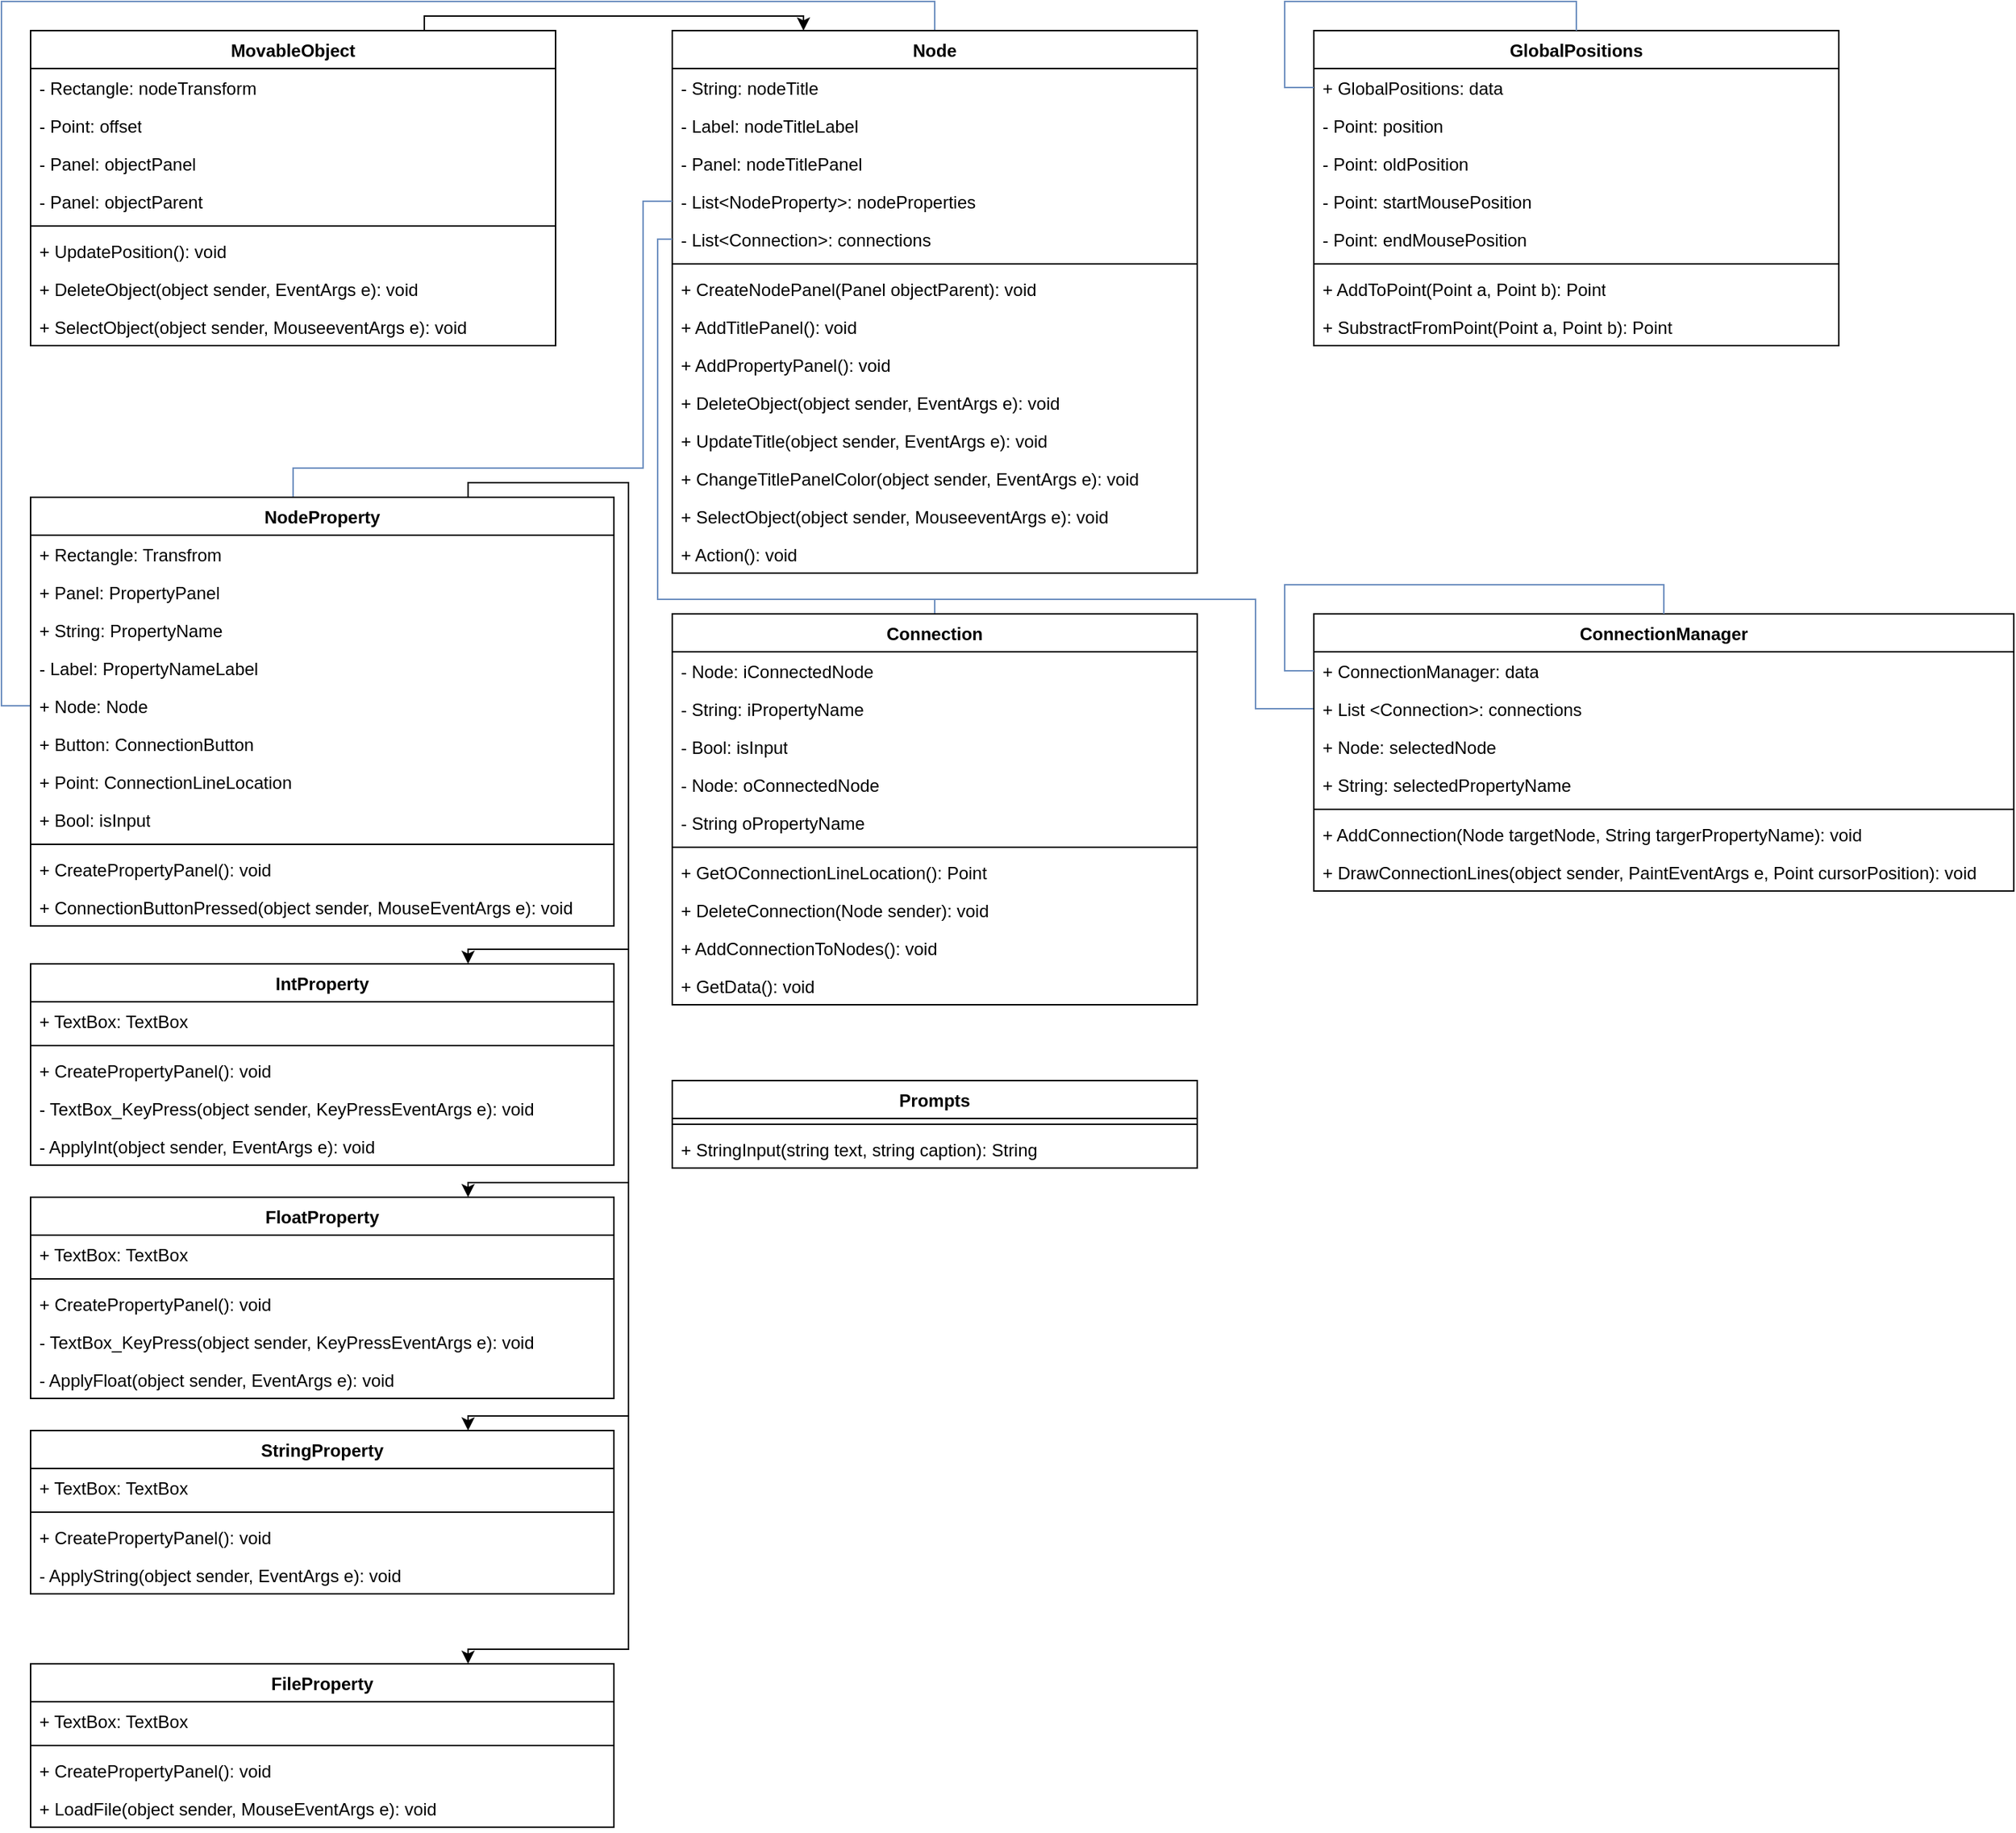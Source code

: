 <mxfile version="21.0.8" type="github">
  <diagram name="Pagina-1" id="Xe3zrvS7oMLQRyun1GLH">
    <mxGraphModel dx="2100" dy="1098" grid="1" gridSize="10" guides="1" tooltips="1" connect="1" arrows="1" fold="1" page="1" pageScale="1" pageWidth="827" pageHeight="1169" math="0" shadow="0">
      <root>
        <mxCell id="0" />
        <mxCell id="1" parent="0" />
        <mxCell id="3R3os_SXmj_G0C6hNulr-21" style="edgeStyle=orthogonalEdgeStyle;rounded=0;orthogonalLoop=1;jettySize=auto;html=1;exitX=0.75;exitY=0;exitDx=0;exitDy=0;entryX=0.25;entryY=0;entryDx=0;entryDy=0;" edge="1" parent="1" source="3R3os_SXmj_G0C6hNulr-1" target="3R3os_SXmj_G0C6hNulr-10">
          <mxGeometry relative="1" as="geometry">
            <Array as="points">
              <mxPoint x="310" y="30" />
              <mxPoint x="570" y="30" />
            </Array>
          </mxGeometry>
        </mxCell>
        <mxCell id="3R3os_SXmj_G0C6hNulr-1" value="MovableObject" style="swimlane;fontStyle=1;align=center;verticalAlign=top;childLayout=stackLayout;horizontal=1;startSize=26;horizontalStack=0;resizeParent=1;resizeParentMax=0;resizeLast=0;collapsible=1;marginBottom=0;whiteSpace=wrap;html=1;" vertex="1" parent="1">
          <mxGeometry x="40" y="40" width="360" height="216" as="geometry" />
        </mxCell>
        <mxCell id="3R3os_SXmj_G0C6hNulr-2" value="- Rectangle: nodeTransform" style="text;strokeColor=none;fillColor=none;align=left;verticalAlign=top;spacingLeft=4;spacingRight=4;overflow=hidden;rotatable=0;points=[[0,0.5],[1,0.5]];portConstraint=eastwest;whiteSpace=wrap;html=1;" vertex="1" parent="3R3os_SXmj_G0C6hNulr-1">
          <mxGeometry y="26" width="360" height="26" as="geometry" />
        </mxCell>
        <mxCell id="3R3os_SXmj_G0C6hNulr-5" value="- Point: offset" style="text;strokeColor=none;fillColor=none;align=left;verticalAlign=top;spacingLeft=4;spacingRight=4;overflow=hidden;rotatable=0;points=[[0,0.5],[1,0.5]];portConstraint=eastwest;whiteSpace=wrap;html=1;" vertex="1" parent="3R3os_SXmj_G0C6hNulr-1">
          <mxGeometry y="52" width="360" height="26" as="geometry" />
        </mxCell>
        <mxCell id="3R3os_SXmj_G0C6hNulr-6" value="- Panel: objectPanel" style="text;strokeColor=none;fillColor=none;align=left;verticalAlign=top;spacingLeft=4;spacingRight=4;overflow=hidden;rotatable=0;points=[[0,0.5],[1,0.5]];portConstraint=eastwest;whiteSpace=wrap;html=1;" vertex="1" parent="3R3os_SXmj_G0C6hNulr-1">
          <mxGeometry y="78" width="360" height="26" as="geometry" />
        </mxCell>
        <mxCell id="3R3os_SXmj_G0C6hNulr-7" value="- Panel: objectParent" style="text;strokeColor=none;fillColor=none;align=left;verticalAlign=top;spacingLeft=4;spacingRight=4;overflow=hidden;rotatable=0;points=[[0,0.5],[1,0.5]];portConstraint=eastwest;whiteSpace=wrap;html=1;" vertex="1" parent="3R3os_SXmj_G0C6hNulr-1">
          <mxGeometry y="104" width="360" height="26" as="geometry" />
        </mxCell>
        <mxCell id="3R3os_SXmj_G0C6hNulr-3" value="" style="line;strokeWidth=1;fillColor=none;align=left;verticalAlign=middle;spacingTop=-1;spacingLeft=3;spacingRight=3;rotatable=0;labelPosition=right;points=[];portConstraint=eastwest;strokeColor=inherit;" vertex="1" parent="3R3os_SXmj_G0C6hNulr-1">
          <mxGeometry y="130" width="360" height="8" as="geometry" />
        </mxCell>
        <mxCell id="3R3os_SXmj_G0C6hNulr-4" value="+ UpdatePosition(): void" style="text;strokeColor=none;fillColor=none;align=left;verticalAlign=top;spacingLeft=4;spacingRight=4;overflow=hidden;rotatable=0;points=[[0,0.5],[1,0.5]];portConstraint=eastwest;whiteSpace=wrap;html=1;" vertex="1" parent="3R3os_SXmj_G0C6hNulr-1">
          <mxGeometry y="138" width="360" height="26" as="geometry" />
        </mxCell>
        <mxCell id="3R3os_SXmj_G0C6hNulr-28" value="+ DeleteObject(object sender, EventArgs e): void" style="text;strokeColor=none;fillColor=none;align=left;verticalAlign=top;spacingLeft=4;spacingRight=4;overflow=hidden;rotatable=0;points=[[0,0.5],[1,0.5]];portConstraint=eastwest;whiteSpace=wrap;html=1;" vertex="1" parent="3R3os_SXmj_G0C6hNulr-1">
          <mxGeometry y="164" width="360" height="26" as="geometry" />
        </mxCell>
        <mxCell id="3R3os_SXmj_G0C6hNulr-27" value="+ SelectObject(object sender, MouseeventArgs e): void" style="text;strokeColor=none;fillColor=none;align=left;verticalAlign=top;spacingLeft=4;spacingRight=4;overflow=hidden;rotatable=0;points=[[0,0.5],[1,0.5]];portConstraint=eastwest;whiteSpace=wrap;html=1;" vertex="1" parent="3R3os_SXmj_G0C6hNulr-1">
          <mxGeometry y="190" width="360" height="26" as="geometry" />
        </mxCell>
        <mxCell id="3R3os_SXmj_G0C6hNulr-58" style="edgeStyle=orthogonalEdgeStyle;rounded=0;orthogonalLoop=1;jettySize=auto;html=1;exitX=0.5;exitY=0;exitDx=0;exitDy=0;entryX=0;entryY=0.5;entryDx=0;entryDy=0;endArrow=none;endFill=0;fillColor=#dae8fc;strokeColor=#6c8ebf;" edge="1" parent="1" source="3R3os_SXmj_G0C6hNulr-10" target="3R3os_SXmj_G0C6hNulr-51">
          <mxGeometry relative="1" as="geometry">
            <Array as="points">
              <mxPoint x="660" y="20" />
              <mxPoint x="20" y="20" />
              <mxPoint x="20" y="503" />
            </Array>
          </mxGeometry>
        </mxCell>
        <mxCell id="3R3os_SXmj_G0C6hNulr-10" value="Node" style="swimlane;fontStyle=1;align=center;verticalAlign=top;childLayout=stackLayout;horizontal=1;startSize=26;horizontalStack=0;resizeParent=1;resizeParentMax=0;resizeLast=0;collapsible=1;marginBottom=0;whiteSpace=wrap;html=1;" vertex="1" parent="1">
          <mxGeometry x="480" y="40" width="360" height="372" as="geometry" />
        </mxCell>
        <mxCell id="3R3os_SXmj_G0C6hNulr-11" value="- String: nodeTitle" style="text;strokeColor=none;fillColor=none;align=left;verticalAlign=top;spacingLeft=4;spacingRight=4;overflow=hidden;rotatable=0;points=[[0,0.5],[1,0.5]];portConstraint=eastwest;whiteSpace=wrap;html=1;" vertex="1" parent="3R3os_SXmj_G0C6hNulr-10">
          <mxGeometry y="26" width="360" height="26" as="geometry" />
        </mxCell>
        <mxCell id="3R3os_SXmj_G0C6hNulr-12" value="- Label: nodeTitleLabel" style="text;strokeColor=none;fillColor=none;align=left;verticalAlign=top;spacingLeft=4;spacingRight=4;overflow=hidden;rotatable=0;points=[[0,0.5],[1,0.5]];portConstraint=eastwest;whiteSpace=wrap;html=1;" vertex="1" parent="3R3os_SXmj_G0C6hNulr-10">
          <mxGeometry y="52" width="360" height="26" as="geometry" />
        </mxCell>
        <mxCell id="3R3os_SXmj_G0C6hNulr-13" value="- Panel: nodeTitlePanel" style="text;strokeColor=none;fillColor=none;align=left;verticalAlign=top;spacingLeft=4;spacingRight=4;overflow=hidden;rotatable=0;points=[[0,0.5],[1,0.5]];portConstraint=eastwest;whiteSpace=wrap;html=1;" vertex="1" parent="3R3os_SXmj_G0C6hNulr-10">
          <mxGeometry y="78" width="360" height="26" as="geometry" />
        </mxCell>
        <mxCell id="3R3os_SXmj_G0C6hNulr-14" value="- List&amp;lt;NodeProperty&amp;gt;: nodeProperties" style="text;strokeColor=none;fillColor=none;align=left;verticalAlign=top;spacingLeft=4;spacingRight=4;overflow=hidden;rotatable=0;points=[[0,0.5],[1,0.5]];portConstraint=eastwest;whiteSpace=wrap;html=1;" vertex="1" parent="3R3os_SXmj_G0C6hNulr-10">
          <mxGeometry y="104" width="360" height="26" as="geometry" />
        </mxCell>
        <mxCell id="3R3os_SXmj_G0C6hNulr-22" value="- List&amp;lt;Connection&amp;gt;: connections" style="text;strokeColor=none;fillColor=none;align=left;verticalAlign=top;spacingLeft=4;spacingRight=4;overflow=hidden;rotatable=0;points=[[0,0.5],[1,0.5]];portConstraint=eastwest;whiteSpace=wrap;html=1;" vertex="1" parent="3R3os_SXmj_G0C6hNulr-10">
          <mxGeometry y="130" width="360" height="26" as="geometry" />
        </mxCell>
        <mxCell id="3R3os_SXmj_G0C6hNulr-15" value="" style="line;strokeWidth=1;fillColor=none;align=left;verticalAlign=middle;spacingTop=-1;spacingLeft=3;spacingRight=3;rotatable=0;labelPosition=right;points=[];portConstraint=eastwest;strokeColor=inherit;" vertex="1" parent="3R3os_SXmj_G0C6hNulr-10">
          <mxGeometry y="156" width="360" height="8" as="geometry" />
        </mxCell>
        <mxCell id="3R3os_SXmj_G0C6hNulr-16" value="+ CreateNodePanel(Panel objectParent): void" style="text;strokeColor=none;fillColor=none;align=left;verticalAlign=top;spacingLeft=4;spacingRight=4;overflow=hidden;rotatable=0;points=[[0,0.5],[1,0.5]];portConstraint=eastwest;whiteSpace=wrap;html=1;" vertex="1" parent="3R3os_SXmj_G0C6hNulr-10">
          <mxGeometry y="164" width="360" height="26" as="geometry" />
        </mxCell>
        <mxCell id="3R3os_SXmj_G0C6hNulr-17" value="+ AddTitlePanel(): void" style="text;strokeColor=none;fillColor=none;align=left;verticalAlign=top;spacingLeft=4;spacingRight=4;overflow=hidden;rotatable=0;points=[[0,0.5],[1,0.5]];portConstraint=eastwest;whiteSpace=wrap;html=1;" vertex="1" parent="3R3os_SXmj_G0C6hNulr-10">
          <mxGeometry y="190" width="360" height="26" as="geometry" />
        </mxCell>
        <mxCell id="3R3os_SXmj_G0C6hNulr-18" value="+ AddPropertyPanel(): void" style="text;strokeColor=none;fillColor=none;align=left;verticalAlign=top;spacingLeft=4;spacingRight=4;overflow=hidden;rotatable=0;points=[[0,0.5],[1,0.5]];portConstraint=eastwest;whiteSpace=wrap;html=1;" vertex="1" parent="3R3os_SXmj_G0C6hNulr-10">
          <mxGeometry y="216" width="360" height="26" as="geometry" />
        </mxCell>
        <mxCell id="3R3os_SXmj_G0C6hNulr-23" value="+ DeleteObject(object sender, EventArgs e): void" style="text;strokeColor=none;fillColor=none;align=left;verticalAlign=top;spacingLeft=4;spacingRight=4;overflow=hidden;rotatable=0;points=[[0,0.5],[1,0.5]];portConstraint=eastwest;whiteSpace=wrap;html=1;" vertex="1" parent="3R3os_SXmj_G0C6hNulr-10">
          <mxGeometry y="242" width="360" height="26" as="geometry" />
        </mxCell>
        <mxCell id="3R3os_SXmj_G0C6hNulr-24" value="+ UpdateTitle(object sender, EventArgs e): void" style="text;strokeColor=none;fillColor=none;align=left;verticalAlign=top;spacingLeft=4;spacingRight=4;overflow=hidden;rotatable=0;points=[[0,0.5],[1,0.5]];portConstraint=eastwest;whiteSpace=wrap;html=1;" vertex="1" parent="3R3os_SXmj_G0C6hNulr-10">
          <mxGeometry y="268" width="360" height="26" as="geometry" />
        </mxCell>
        <mxCell id="3R3os_SXmj_G0C6hNulr-25" value="+ ChangeTitlePanelColor(object sender, EventArgs e): void" style="text;strokeColor=none;fillColor=none;align=left;verticalAlign=top;spacingLeft=4;spacingRight=4;overflow=hidden;rotatable=0;points=[[0,0.5],[1,0.5]];portConstraint=eastwest;whiteSpace=wrap;html=1;" vertex="1" parent="3R3os_SXmj_G0C6hNulr-10">
          <mxGeometry y="294" width="360" height="26" as="geometry" />
        </mxCell>
        <mxCell id="3R3os_SXmj_G0C6hNulr-26" value="+ SelectObject(object sender, MouseeventArgs e): void" style="text;strokeColor=none;fillColor=none;align=left;verticalAlign=top;spacingLeft=4;spacingRight=4;overflow=hidden;rotatable=0;points=[[0,0.5],[1,0.5]];portConstraint=eastwest;whiteSpace=wrap;html=1;" vertex="1" parent="3R3os_SXmj_G0C6hNulr-10">
          <mxGeometry y="320" width="360" height="26" as="geometry" />
        </mxCell>
        <mxCell id="3R3os_SXmj_G0C6hNulr-29" value="+ Action(): void" style="text;strokeColor=none;fillColor=none;align=left;verticalAlign=top;spacingLeft=4;spacingRight=4;overflow=hidden;rotatable=0;points=[[0,0.5],[1,0.5]];portConstraint=eastwest;whiteSpace=wrap;html=1;" vertex="1" parent="3R3os_SXmj_G0C6hNulr-10">
          <mxGeometry y="346" width="360" height="26" as="geometry" />
        </mxCell>
        <mxCell id="3R3os_SXmj_G0C6hNulr-45" style="edgeStyle=orthogonalEdgeStyle;rounded=0;orthogonalLoop=1;jettySize=auto;html=1;exitX=0.5;exitY=0;exitDx=0;exitDy=0;entryX=0;entryY=0.5;entryDx=0;entryDy=0;endArrow=none;endFill=0;fillColor=#dae8fc;strokeColor=#6c8ebf;" edge="1" parent="1" source="3R3os_SXmj_G0C6hNulr-30" target="3R3os_SXmj_G0C6hNulr-22">
          <mxGeometry relative="1" as="geometry">
            <Array as="points">
              <mxPoint x="660" y="430" />
              <mxPoint x="470" y="430" />
              <mxPoint x="470" y="183" />
            </Array>
          </mxGeometry>
        </mxCell>
        <mxCell id="3R3os_SXmj_G0C6hNulr-121" style="edgeStyle=orthogonalEdgeStyle;rounded=0;orthogonalLoop=1;jettySize=auto;html=1;exitX=0.5;exitY=0;exitDx=0;exitDy=0;fillColor=#dae8fc;strokeColor=#6c8ebf;endArrow=none;endFill=0;" edge="1" parent="1" source="3R3os_SXmj_G0C6hNulr-30" target="3R3os_SXmj_G0C6hNulr-112">
          <mxGeometry relative="1" as="geometry">
            <Array as="points">
              <mxPoint x="660" y="430" />
              <mxPoint x="880" y="430" />
              <mxPoint x="880" y="505" />
            </Array>
          </mxGeometry>
        </mxCell>
        <mxCell id="3R3os_SXmj_G0C6hNulr-30" value="Connection" style="swimlane;fontStyle=1;align=center;verticalAlign=top;childLayout=stackLayout;horizontal=1;startSize=26;horizontalStack=0;resizeParent=1;resizeParentMax=0;resizeLast=0;collapsible=1;marginBottom=0;whiteSpace=wrap;html=1;" vertex="1" parent="1">
          <mxGeometry x="480" y="440" width="360" height="268" as="geometry" />
        </mxCell>
        <mxCell id="3R3os_SXmj_G0C6hNulr-31" value="- Node: iConnectedNode" style="text;strokeColor=none;fillColor=none;align=left;verticalAlign=top;spacingLeft=4;spacingRight=4;overflow=hidden;rotatable=0;points=[[0,0.5],[1,0.5]];portConstraint=eastwest;whiteSpace=wrap;html=1;" vertex="1" parent="3R3os_SXmj_G0C6hNulr-30">
          <mxGeometry y="26" width="360" height="26" as="geometry" />
        </mxCell>
        <mxCell id="3R3os_SXmj_G0C6hNulr-32" value="- String: iPropertyName" style="text;strokeColor=none;fillColor=none;align=left;verticalAlign=top;spacingLeft=4;spacingRight=4;overflow=hidden;rotatable=0;points=[[0,0.5],[1,0.5]];portConstraint=eastwest;whiteSpace=wrap;html=1;" vertex="1" parent="3R3os_SXmj_G0C6hNulr-30">
          <mxGeometry y="52" width="360" height="26" as="geometry" />
        </mxCell>
        <mxCell id="3R3os_SXmj_G0C6hNulr-35" value="- Bool: isInput" style="text;strokeColor=none;fillColor=none;align=left;verticalAlign=top;spacingLeft=4;spacingRight=4;overflow=hidden;rotatable=0;points=[[0,0.5],[1,0.5]];portConstraint=eastwest;whiteSpace=wrap;html=1;" vertex="1" parent="3R3os_SXmj_G0C6hNulr-30">
          <mxGeometry y="78" width="360" height="26" as="geometry" />
        </mxCell>
        <mxCell id="3R3os_SXmj_G0C6hNulr-33" value="- Node: oConnectedNode" style="text;strokeColor=none;fillColor=none;align=left;verticalAlign=top;spacingLeft=4;spacingRight=4;overflow=hidden;rotatable=0;points=[[0,0.5],[1,0.5]];portConstraint=eastwest;whiteSpace=wrap;html=1;" vertex="1" parent="3R3os_SXmj_G0C6hNulr-30">
          <mxGeometry y="104" width="360" height="26" as="geometry" />
        </mxCell>
        <mxCell id="3R3os_SXmj_G0C6hNulr-34" value="- String oPropertyName" style="text;strokeColor=none;fillColor=none;align=left;verticalAlign=top;spacingLeft=4;spacingRight=4;overflow=hidden;rotatable=0;points=[[0,0.5],[1,0.5]];portConstraint=eastwest;whiteSpace=wrap;html=1;" vertex="1" parent="3R3os_SXmj_G0C6hNulr-30">
          <mxGeometry y="130" width="360" height="26" as="geometry" />
        </mxCell>
        <mxCell id="3R3os_SXmj_G0C6hNulr-36" value="" style="line;strokeWidth=1;fillColor=none;align=left;verticalAlign=middle;spacingTop=-1;spacingLeft=3;spacingRight=3;rotatable=0;labelPosition=right;points=[];portConstraint=eastwest;strokeColor=inherit;" vertex="1" parent="3R3os_SXmj_G0C6hNulr-30">
          <mxGeometry y="156" width="360" height="8" as="geometry" />
        </mxCell>
        <mxCell id="3R3os_SXmj_G0C6hNulr-37" value="+ GetOConnectionLineLocation(): Point" style="text;strokeColor=none;fillColor=none;align=left;verticalAlign=top;spacingLeft=4;spacingRight=4;overflow=hidden;rotatable=0;points=[[0,0.5],[1,0.5]];portConstraint=eastwest;whiteSpace=wrap;html=1;" vertex="1" parent="3R3os_SXmj_G0C6hNulr-30">
          <mxGeometry y="164" width="360" height="26" as="geometry" />
        </mxCell>
        <mxCell id="3R3os_SXmj_G0C6hNulr-38" value="+ DeleteConnection(Node sender): void" style="text;strokeColor=none;fillColor=none;align=left;verticalAlign=top;spacingLeft=4;spacingRight=4;overflow=hidden;rotatable=0;points=[[0,0.5],[1,0.5]];portConstraint=eastwest;whiteSpace=wrap;html=1;" vertex="1" parent="3R3os_SXmj_G0C6hNulr-30">
          <mxGeometry y="190" width="360" height="26" as="geometry" />
        </mxCell>
        <mxCell id="3R3os_SXmj_G0C6hNulr-39" value="+ AddConnectionToNodes(): void" style="text;strokeColor=none;fillColor=none;align=left;verticalAlign=top;spacingLeft=4;spacingRight=4;overflow=hidden;rotatable=0;points=[[0,0.5],[1,0.5]];portConstraint=eastwest;whiteSpace=wrap;html=1;" vertex="1" parent="3R3os_SXmj_G0C6hNulr-30">
          <mxGeometry y="216" width="360" height="26" as="geometry" />
        </mxCell>
        <mxCell id="3R3os_SXmj_G0C6hNulr-40" value="+ GetData(): void" style="text;strokeColor=none;fillColor=none;align=left;verticalAlign=top;spacingLeft=4;spacingRight=4;overflow=hidden;rotatable=0;points=[[0,0.5],[1,0.5]];portConstraint=eastwest;whiteSpace=wrap;html=1;" vertex="1" parent="3R3os_SXmj_G0C6hNulr-30">
          <mxGeometry y="242" width="360" height="26" as="geometry" />
        </mxCell>
        <mxCell id="3R3os_SXmj_G0C6hNulr-57" style="edgeStyle=orthogonalEdgeStyle;rounded=0;orthogonalLoop=1;jettySize=auto;html=1;exitX=0.5;exitY=0;exitDx=0;exitDy=0;entryX=0;entryY=0.5;entryDx=0;entryDy=0;endArrow=none;endFill=0;fillColor=#dae8fc;strokeColor=#6c8ebf;" edge="1" parent="1" source="3R3os_SXmj_G0C6hNulr-46" target="3R3os_SXmj_G0C6hNulr-14">
          <mxGeometry relative="1" as="geometry">
            <Array as="points">
              <mxPoint x="220" y="360" />
              <mxPoint x="220" y="340" />
              <mxPoint x="460" y="340" />
              <mxPoint x="460" y="157" />
            </Array>
          </mxGeometry>
        </mxCell>
        <mxCell id="3R3os_SXmj_G0C6hNulr-76" style="edgeStyle=orthogonalEdgeStyle;rounded=0;orthogonalLoop=1;jettySize=auto;html=1;exitX=0.75;exitY=0;exitDx=0;exitDy=0;entryX=0.75;entryY=0;entryDx=0;entryDy=0;" edge="1" parent="1" source="3R3os_SXmj_G0C6hNulr-46" target="3R3os_SXmj_G0C6hNulr-62">
          <mxGeometry relative="1" as="geometry">
            <Array as="points">
              <mxPoint x="340" y="350" />
              <mxPoint x="450" y="350" />
              <mxPoint x="450" y="670" />
              <mxPoint x="340" y="670" />
            </Array>
          </mxGeometry>
        </mxCell>
        <mxCell id="3R3os_SXmj_G0C6hNulr-83" style="edgeStyle=orthogonalEdgeStyle;rounded=0;orthogonalLoop=1;jettySize=auto;html=1;exitX=0.75;exitY=0;exitDx=0;exitDy=0;entryX=0.75;entryY=0;entryDx=0;entryDy=0;" edge="1" parent="1" source="3R3os_SXmj_G0C6hNulr-46" target="3R3os_SXmj_G0C6hNulr-77">
          <mxGeometry relative="1" as="geometry">
            <Array as="points">
              <mxPoint x="340" y="350" />
              <mxPoint x="450" y="350" />
              <mxPoint x="450" y="830" />
              <mxPoint x="340" y="830" />
            </Array>
          </mxGeometry>
        </mxCell>
        <mxCell id="3R3os_SXmj_G0C6hNulr-90" style="edgeStyle=orthogonalEdgeStyle;rounded=0;orthogonalLoop=1;jettySize=auto;html=1;exitX=0.75;exitY=0;exitDx=0;exitDy=0;entryX=0.75;entryY=0;entryDx=0;entryDy=0;" edge="1" parent="1" source="3R3os_SXmj_G0C6hNulr-46" target="3R3os_SXmj_G0C6hNulr-84">
          <mxGeometry relative="1" as="geometry">
            <Array as="points">
              <mxPoint x="340" y="350" />
              <mxPoint x="450" y="350" />
              <mxPoint x="450" y="990" />
              <mxPoint x="340" y="990" />
            </Array>
          </mxGeometry>
        </mxCell>
        <mxCell id="3R3os_SXmj_G0C6hNulr-97" style="edgeStyle=orthogonalEdgeStyle;rounded=0;orthogonalLoop=1;jettySize=auto;html=1;exitX=0.75;exitY=0;exitDx=0;exitDy=0;entryX=0.75;entryY=0;entryDx=0;entryDy=0;" edge="1" parent="1" source="3R3os_SXmj_G0C6hNulr-46" target="3R3os_SXmj_G0C6hNulr-92">
          <mxGeometry relative="1" as="geometry">
            <Array as="points">
              <mxPoint x="340" y="350" />
              <mxPoint x="450" y="350" />
              <mxPoint x="450" y="1150" />
              <mxPoint x="340" y="1150" />
            </Array>
          </mxGeometry>
        </mxCell>
        <mxCell id="3R3os_SXmj_G0C6hNulr-46" value="NodeProperty" style="swimlane;fontStyle=1;align=center;verticalAlign=top;childLayout=stackLayout;horizontal=1;startSize=26;horizontalStack=0;resizeParent=1;resizeParentMax=0;resizeLast=0;collapsible=1;marginBottom=0;whiteSpace=wrap;html=1;" vertex="1" parent="1">
          <mxGeometry x="40" y="360" width="400" height="294" as="geometry" />
        </mxCell>
        <mxCell id="3R3os_SXmj_G0C6hNulr-47" value="+ Rectangle: Transfrom" style="text;strokeColor=none;fillColor=none;align=left;verticalAlign=top;spacingLeft=4;spacingRight=4;overflow=hidden;rotatable=0;points=[[0,0.5],[1,0.5]];portConstraint=eastwest;whiteSpace=wrap;html=1;" vertex="1" parent="3R3os_SXmj_G0C6hNulr-46">
          <mxGeometry y="26" width="400" height="26" as="geometry" />
        </mxCell>
        <mxCell id="3R3os_SXmj_G0C6hNulr-48" value="+ Panel: PropertyPanel" style="text;strokeColor=none;fillColor=none;align=left;verticalAlign=top;spacingLeft=4;spacingRight=4;overflow=hidden;rotatable=0;points=[[0,0.5],[1,0.5]];portConstraint=eastwest;whiteSpace=wrap;html=1;" vertex="1" parent="3R3os_SXmj_G0C6hNulr-46">
          <mxGeometry y="52" width="400" height="26" as="geometry" />
        </mxCell>
        <mxCell id="3R3os_SXmj_G0C6hNulr-49" value="+ String: PropertyName" style="text;strokeColor=none;fillColor=none;align=left;verticalAlign=top;spacingLeft=4;spacingRight=4;overflow=hidden;rotatable=0;points=[[0,0.5],[1,0.5]];portConstraint=eastwest;whiteSpace=wrap;html=1;" vertex="1" parent="3R3os_SXmj_G0C6hNulr-46">
          <mxGeometry y="78" width="400" height="26" as="geometry" />
        </mxCell>
        <mxCell id="3R3os_SXmj_G0C6hNulr-50" value="- Label: PropertyNameLabel" style="text;strokeColor=none;fillColor=none;align=left;verticalAlign=top;spacingLeft=4;spacingRight=4;overflow=hidden;rotatable=0;points=[[0,0.5],[1,0.5]];portConstraint=eastwest;whiteSpace=wrap;html=1;" vertex="1" parent="3R3os_SXmj_G0C6hNulr-46">
          <mxGeometry y="104" width="400" height="26" as="geometry" />
        </mxCell>
        <mxCell id="3R3os_SXmj_G0C6hNulr-51" value="+ Node: Node" style="text;strokeColor=none;fillColor=none;align=left;verticalAlign=top;spacingLeft=4;spacingRight=4;overflow=hidden;rotatable=0;points=[[0,0.5],[1,0.5]];portConstraint=eastwest;whiteSpace=wrap;html=1;" vertex="1" parent="3R3os_SXmj_G0C6hNulr-46">
          <mxGeometry y="130" width="400" height="26" as="geometry" />
        </mxCell>
        <mxCell id="3R3os_SXmj_G0C6hNulr-59" value="+ Button: ConnectionButton" style="text;strokeColor=none;fillColor=none;align=left;verticalAlign=top;spacingLeft=4;spacingRight=4;overflow=hidden;rotatable=0;points=[[0,0.5],[1,0.5]];portConstraint=eastwest;whiteSpace=wrap;html=1;" vertex="1" parent="3R3os_SXmj_G0C6hNulr-46">
          <mxGeometry y="156" width="400" height="26" as="geometry" />
        </mxCell>
        <mxCell id="3R3os_SXmj_G0C6hNulr-60" value="+ Point: ConnectionLineLocation" style="text;strokeColor=none;fillColor=none;align=left;verticalAlign=top;spacingLeft=4;spacingRight=4;overflow=hidden;rotatable=0;points=[[0,0.5],[1,0.5]];portConstraint=eastwest;whiteSpace=wrap;html=1;" vertex="1" parent="3R3os_SXmj_G0C6hNulr-46">
          <mxGeometry y="182" width="400" height="26" as="geometry" />
        </mxCell>
        <mxCell id="3R3os_SXmj_G0C6hNulr-61" value="+ Bool: isInput" style="text;strokeColor=none;fillColor=none;align=left;verticalAlign=top;spacingLeft=4;spacingRight=4;overflow=hidden;rotatable=0;points=[[0,0.5],[1,0.5]];portConstraint=eastwest;whiteSpace=wrap;html=1;" vertex="1" parent="3R3os_SXmj_G0C6hNulr-46">
          <mxGeometry y="208" width="400" height="26" as="geometry" />
        </mxCell>
        <mxCell id="3R3os_SXmj_G0C6hNulr-52" value="" style="line;strokeWidth=1;fillColor=none;align=left;verticalAlign=middle;spacingTop=-1;spacingLeft=3;spacingRight=3;rotatable=0;labelPosition=right;points=[];portConstraint=eastwest;strokeColor=inherit;" vertex="1" parent="3R3os_SXmj_G0C6hNulr-46">
          <mxGeometry y="234" width="400" height="8" as="geometry" />
        </mxCell>
        <mxCell id="3R3os_SXmj_G0C6hNulr-53" value="+ CreatePropertyPanel(): void" style="text;strokeColor=none;fillColor=none;align=left;verticalAlign=top;spacingLeft=4;spacingRight=4;overflow=hidden;rotatable=0;points=[[0,0.5],[1,0.5]];portConstraint=eastwest;whiteSpace=wrap;html=1;" vertex="1" parent="3R3os_SXmj_G0C6hNulr-46">
          <mxGeometry y="242" width="400" height="26" as="geometry" />
        </mxCell>
        <mxCell id="3R3os_SXmj_G0C6hNulr-54" value="+ ConnectionButtonPressed(object sender, MouseEventArgs e): void" style="text;strokeColor=none;fillColor=none;align=left;verticalAlign=top;spacingLeft=4;spacingRight=4;overflow=hidden;rotatable=0;points=[[0,0.5],[1,0.5]];portConstraint=eastwest;whiteSpace=wrap;html=1;" vertex="1" parent="3R3os_SXmj_G0C6hNulr-46">
          <mxGeometry y="268" width="400" height="26" as="geometry" />
        </mxCell>
        <mxCell id="3R3os_SXmj_G0C6hNulr-62" value="IntProperty" style="swimlane;fontStyle=1;align=center;verticalAlign=top;childLayout=stackLayout;horizontal=1;startSize=26;horizontalStack=0;resizeParent=1;resizeParentMax=0;resizeLast=0;collapsible=1;marginBottom=0;whiteSpace=wrap;html=1;" vertex="1" parent="1">
          <mxGeometry x="40" y="680" width="400" height="138" as="geometry" />
        </mxCell>
        <mxCell id="3R3os_SXmj_G0C6hNulr-63" value="+ TextBox: TextBox" style="text;strokeColor=none;fillColor=none;align=left;verticalAlign=top;spacingLeft=4;spacingRight=4;overflow=hidden;rotatable=0;points=[[0,0.5],[1,0.5]];portConstraint=eastwest;whiteSpace=wrap;html=1;" vertex="1" parent="3R3os_SXmj_G0C6hNulr-62">
          <mxGeometry y="26" width="400" height="26" as="geometry" />
        </mxCell>
        <mxCell id="3R3os_SXmj_G0C6hNulr-71" value="" style="line;strokeWidth=1;fillColor=none;align=left;verticalAlign=middle;spacingTop=-1;spacingLeft=3;spacingRight=3;rotatable=0;labelPosition=right;points=[];portConstraint=eastwest;strokeColor=inherit;" vertex="1" parent="3R3os_SXmj_G0C6hNulr-62">
          <mxGeometry y="52" width="400" height="8" as="geometry" />
        </mxCell>
        <mxCell id="3R3os_SXmj_G0C6hNulr-72" value="+ CreatePropertyPanel(): void" style="text;strokeColor=none;fillColor=none;align=left;verticalAlign=top;spacingLeft=4;spacingRight=4;overflow=hidden;rotatable=0;points=[[0,0.5],[1,0.5]];portConstraint=eastwest;whiteSpace=wrap;html=1;" vertex="1" parent="3R3os_SXmj_G0C6hNulr-62">
          <mxGeometry y="60" width="400" height="26" as="geometry" />
        </mxCell>
        <mxCell id="3R3os_SXmj_G0C6hNulr-73" value="- TextBox_KeyPress(object sender, KeyPressEventArgs e): void" style="text;strokeColor=none;fillColor=none;align=left;verticalAlign=top;spacingLeft=4;spacingRight=4;overflow=hidden;rotatable=0;points=[[0,0.5],[1,0.5]];portConstraint=eastwest;whiteSpace=wrap;html=1;" vertex="1" parent="3R3os_SXmj_G0C6hNulr-62">
          <mxGeometry y="86" width="400" height="26" as="geometry" />
        </mxCell>
        <mxCell id="3R3os_SXmj_G0C6hNulr-74" value="- ApplyInt(object sender, EventArgs e): void" style="text;strokeColor=none;fillColor=none;align=left;verticalAlign=top;spacingLeft=4;spacingRight=4;overflow=hidden;rotatable=0;points=[[0,0.5],[1,0.5]];portConstraint=eastwest;whiteSpace=wrap;html=1;" vertex="1" parent="3R3os_SXmj_G0C6hNulr-62">
          <mxGeometry y="112" width="400" height="26" as="geometry" />
        </mxCell>
        <mxCell id="3R3os_SXmj_G0C6hNulr-77" value="FloatProperty" style="swimlane;fontStyle=1;align=center;verticalAlign=top;childLayout=stackLayout;horizontal=1;startSize=26;horizontalStack=0;resizeParent=1;resizeParentMax=0;resizeLast=0;collapsible=1;marginBottom=0;whiteSpace=wrap;html=1;" vertex="1" parent="1">
          <mxGeometry x="40" y="840" width="400" height="138" as="geometry" />
        </mxCell>
        <mxCell id="3R3os_SXmj_G0C6hNulr-78" value="+ TextBox: TextBox" style="text;strokeColor=none;fillColor=none;align=left;verticalAlign=top;spacingLeft=4;spacingRight=4;overflow=hidden;rotatable=0;points=[[0,0.5],[1,0.5]];portConstraint=eastwest;whiteSpace=wrap;html=1;" vertex="1" parent="3R3os_SXmj_G0C6hNulr-77">
          <mxGeometry y="26" width="400" height="26" as="geometry" />
        </mxCell>
        <mxCell id="3R3os_SXmj_G0C6hNulr-79" value="" style="line;strokeWidth=1;fillColor=none;align=left;verticalAlign=middle;spacingTop=-1;spacingLeft=3;spacingRight=3;rotatable=0;labelPosition=right;points=[];portConstraint=eastwest;strokeColor=inherit;" vertex="1" parent="3R3os_SXmj_G0C6hNulr-77">
          <mxGeometry y="52" width="400" height="8" as="geometry" />
        </mxCell>
        <mxCell id="3R3os_SXmj_G0C6hNulr-80" value="+ CreatePropertyPanel(): void" style="text;strokeColor=none;fillColor=none;align=left;verticalAlign=top;spacingLeft=4;spacingRight=4;overflow=hidden;rotatable=0;points=[[0,0.5],[1,0.5]];portConstraint=eastwest;whiteSpace=wrap;html=1;" vertex="1" parent="3R3os_SXmj_G0C6hNulr-77">
          <mxGeometry y="60" width="400" height="26" as="geometry" />
        </mxCell>
        <mxCell id="3R3os_SXmj_G0C6hNulr-81" value="- TextBox_KeyPress(object sender, KeyPressEventArgs e): void" style="text;strokeColor=none;fillColor=none;align=left;verticalAlign=top;spacingLeft=4;spacingRight=4;overflow=hidden;rotatable=0;points=[[0,0.5],[1,0.5]];portConstraint=eastwest;whiteSpace=wrap;html=1;" vertex="1" parent="3R3os_SXmj_G0C6hNulr-77">
          <mxGeometry y="86" width="400" height="26" as="geometry" />
        </mxCell>
        <mxCell id="3R3os_SXmj_G0C6hNulr-82" value="- ApplyFloat(object sender, EventArgs e): void" style="text;strokeColor=none;fillColor=none;align=left;verticalAlign=top;spacingLeft=4;spacingRight=4;overflow=hidden;rotatable=0;points=[[0,0.5],[1,0.5]];portConstraint=eastwest;whiteSpace=wrap;html=1;" vertex="1" parent="3R3os_SXmj_G0C6hNulr-77">
          <mxGeometry y="112" width="400" height="26" as="geometry" />
        </mxCell>
        <mxCell id="3R3os_SXmj_G0C6hNulr-84" value="StringProperty" style="swimlane;fontStyle=1;align=center;verticalAlign=top;childLayout=stackLayout;horizontal=1;startSize=26;horizontalStack=0;resizeParent=1;resizeParentMax=0;resizeLast=0;collapsible=1;marginBottom=0;whiteSpace=wrap;html=1;" vertex="1" parent="1">
          <mxGeometry x="40" y="1000" width="400" height="112" as="geometry" />
        </mxCell>
        <mxCell id="3R3os_SXmj_G0C6hNulr-85" value="+ TextBox: TextBox" style="text;strokeColor=none;fillColor=none;align=left;verticalAlign=top;spacingLeft=4;spacingRight=4;overflow=hidden;rotatable=0;points=[[0,0.5],[1,0.5]];portConstraint=eastwest;whiteSpace=wrap;html=1;" vertex="1" parent="3R3os_SXmj_G0C6hNulr-84">
          <mxGeometry y="26" width="400" height="26" as="geometry" />
        </mxCell>
        <mxCell id="3R3os_SXmj_G0C6hNulr-86" value="" style="line;strokeWidth=1;fillColor=none;align=left;verticalAlign=middle;spacingTop=-1;spacingLeft=3;spacingRight=3;rotatable=0;labelPosition=right;points=[];portConstraint=eastwest;strokeColor=inherit;" vertex="1" parent="3R3os_SXmj_G0C6hNulr-84">
          <mxGeometry y="52" width="400" height="8" as="geometry" />
        </mxCell>
        <mxCell id="3R3os_SXmj_G0C6hNulr-87" value="+ CreatePropertyPanel(): void" style="text;strokeColor=none;fillColor=none;align=left;verticalAlign=top;spacingLeft=4;spacingRight=4;overflow=hidden;rotatable=0;points=[[0,0.5],[1,0.5]];portConstraint=eastwest;whiteSpace=wrap;html=1;" vertex="1" parent="3R3os_SXmj_G0C6hNulr-84">
          <mxGeometry y="60" width="400" height="26" as="geometry" />
        </mxCell>
        <mxCell id="3R3os_SXmj_G0C6hNulr-89" value="- ApplyString(object sender, EventArgs e): void" style="text;strokeColor=none;fillColor=none;align=left;verticalAlign=top;spacingLeft=4;spacingRight=4;overflow=hidden;rotatable=0;points=[[0,0.5],[1,0.5]];portConstraint=eastwest;whiteSpace=wrap;html=1;" vertex="1" parent="3R3os_SXmj_G0C6hNulr-84">
          <mxGeometry y="86" width="400" height="26" as="geometry" />
        </mxCell>
        <mxCell id="3R3os_SXmj_G0C6hNulr-92" value="FileProperty" style="swimlane;fontStyle=1;align=center;verticalAlign=top;childLayout=stackLayout;horizontal=1;startSize=26;horizontalStack=0;resizeParent=1;resizeParentMax=0;resizeLast=0;collapsible=1;marginBottom=0;whiteSpace=wrap;html=1;" vertex="1" parent="1">
          <mxGeometry x="40" y="1160" width="400" height="112" as="geometry" />
        </mxCell>
        <mxCell id="3R3os_SXmj_G0C6hNulr-93" value="+ TextBox: TextBox" style="text;strokeColor=none;fillColor=none;align=left;verticalAlign=top;spacingLeft=4;spacingRight=4;overflow=hidden;rotatable=0;points=[[0,0.5],[1,0.5]];portConstraint=eastwest;whiteSpace=wrap;html=1;" vertex="1" parent="3R3os_SXmj_G0C6hNulr-92">
          <mxGeometry y="26" width="400" height="26" as="geometry" />
        </mxCell>
        <mxCell id="3R3os_SXmj_G0C6hNulr-94" value="" style="line;strokeWidth=1;fillColor=none;align=left;verticalAlign=middle;spacingTop=-1;spacingLeft=3;spacingRight=3;rotatable=0;labelPosition=right;points=[];portConstraint=eastwest;strokeColor=inherit;" vertex="1" parent="3R3os_SXmj_G0C6hNulr-92">
          <mxGeometry y="52" width="400" height="8" as="geometry" />
        </mxCell>
        <mxCell id="3R3os_SXmj_G0C6hNulr-95" value="+ CreatePropertyPanel(): void" style="text;strokeColor=none;fillColor=none;align=left;verticalAlign=top;spacingLeft=4;spacingRight=4;overflow=hidden;rotatable=0;points=[[0,0.5],[1,0.5]];portConstraint=eastwest;whiteSpace=wrap;html=1;" vertex="1" parent="3R3os_SXmj_G0C6hNulr-92">
          <mxGeometry y="60" width="400" height="26" as="geometry" />
        </mxCell>
        <mxCell id="3R3os_SXmj_G0C6hNulr-96" value="+ LoadFile(object sender, MouseEventArgs e): void" style="text;strokeColor=none;fillColor=none;align=left;verticalAlign=top;spacingLeft=4;spacingRight=4;overflow=hidden;rotatable=0;points=[[0,0.5],[1,0.5]];portConstraint=eastwest;whiteSpace=wrap;html=1;" vertex="1" parent="3R3os_SXmj_G0C6hNulr-92">
          <mxGeometry y="86" width="400" height="26" as="geometry" />
        </mxCell>
        <mxCell id="3R3os_SXmj_G0C6hNulr-98" value="GlobalPositions" style="swimlane;fontStyle=1;align=center;verticalAlign=top;childLayout=stackLayout;horizontal=1;startSize=26;horizontalStack=0;resizeParent=1;resizeParentMax=0;resizeLast=0;collapsible=1;marginBottom=0;whiteSpace=wrap;html=1;" vertex="1" parent="1">
          <mxGeometry x="920" y="40" width="360" height="216" as="geometry" />
        </mxCell>
        <mxCell id="3R3os_SXmj_G0C6hNulr-107" style="edgeStyle=orthogonalEdgeStyle;rounded=0;orthogonalLoop=1;jettySize=auto;html=1;exitX=0;exitY=0.5;exitDx=0;exitDy=0;entryX=0.5;entryY=0;entryDx=0;entryDy=0;fillColor=#dae8fc;strokeColor=#6c8ebf;endArrow=none;endFill=0;" edge="1" parent="3R3os_SXmj_G0C6hNulr-98" source="3R3os_SXmj_G0C6hNulr-99" target="3R3os_SXmj_G0C6hNulr-98">
          <mxGeometry relative="1" as="geometry">
            <Array as="points">
              <mxPoint x="-20" y="39" />
              <mxPoint x="-20" y="-20" />
              <mxPoint x="180" y="-20" />
            </Array>
          </mxGeometry>
        </mxCell>
        <mxCell id="3R3os_SXmj_G0C6hNulr-99" value="+ GlobalPositions: data" style="text;strokeColor=none;fillColor=none;align=left;verticalAlign=top;spacingLeft=4;spacingRight=4;overflow=hidden;rotatable=0;points=[[0,0.5],[1,0.5]];portConstraint=eastwest;whiteSpace=wrap;html=1;" vertex="1" parent="3R3os_SXmj_G0C6hNulr-98">
          <mxGeometry y="26" width="360" height="26" as="geometry" />
        </mxCell>
        <mxCell id="3R3os_SXmj_G0C6hNulr-100" value="- Point: position" style="text;strokeColor=none;fillColor=none;align=left;verticalAlign=top;spacingLeft=4;spacingRight=4;overflow=hidden;rotatable=0;points=[[0,0.5],[1,0.5]];portConstraint=eastwest;whiteSpace=wrap;html=1;" vertex="1" parent="3R3os_SXmj_G0C6hNulr-98">
          <mxGeometry y="52" width="360" height="26" as="geometry" />
        </mxCell>
        <mxCell id="3R3os_SXmj_G0C6hNulr-101" value="- Point: oldPosition" style="text;strokeColor=none;fillColor=none;align=left;verticalAlign=top;spacingLeft=4;spacingRight=4;overflow=hidden;rotatable=0;points=[[0,0.5],[1,0.5]];portConstraint=eastwest;whiteSpace=wrap;html=1;" vertex="1" parent="3R3os_SXmj_G0C6hNulr-98">
          <mxGeometry y="78" width="360" height="26" as="geometry" />
        </mxCell>
        <mxCell id="3R3os_SXmj_G0C6hNulr-102" value="- Point: startMousePosition" style="text;strokeColor=none;fillColor=none;align=left;verticalAlign=top;spacingLeft=4;spacingRight=4;overflow=hidden;rotatable=0;points=[[0,0.5],[1,0.5]];portConstraint=eastwest;whiteSpace=wrap;html=1;" vertex="1" parent="3R3os_SXmj_G0C6hNulr-98">
          <mxGeometry y="104" width="360" height="26" as="geometry" />
        </mxCell>
        <mxCell id="3R3os_SXmj_G0C6hNulr-108" value="- Point: endMousePosition" style="text;strokeColor=none;fillColor=none;align=left;verticalAlign=top;spacingLeft=4;spacingRight=4;overflow=hidden;rotatable=0;points=[[0,0.5],[1,0.5]];portConstraint=eastwest;whiteSpace=wrap;html=1;" vertex="1" parent="3R3os_SXmj_G0C6hNulr-98">
          <mxGeometry y="130" width="360" height="26" as="geometry" />
        </mxCell>
        <mxCell id="3R3os_SXmj_G0C6hNulr-103" value="" style="line;strokeWidth=1;fillColor=none;align=left;verticalAlign=middle;spacingTop=-1;spacingLeft=3;spacingRight=3;rotatable=0;labelPosition=right;points=[];portConstraint=eastwest;strokeColor=inherit;" vertex="1" parent="3R3os_SXmj_G0C6hNulr-98">
          <mxGeometry y="156" width="360" height="8" as="geometry" />
        </mxCell>
        <mxCell id="3R3os_SXmj_G0C6hNulr-104" value="+ AddToPoint(Point a, Point b): Point" style="text;strokeColor=none;fillColor=none;align=left;verticalAlign=top;spacingLeft=4;spacingRight=4;overflow=hidden;rotatable=0;points=[[0,0.5],[1,0.5]];portConstraint=eastwest;whiteSpace=wrap;html=1;" vertex="1" parent="3R3os_SXmj_G0C6hNulr-98">
          <mxGeometry y="164" width="360" height="26" as="geometry" />
        </mxCell>
        <mxCell id="3R3os_SXmj_G0C6hNulr-105" value="+ SubstractFromPoint(Point a, Point b): Point" style="text;strokeColor=none;fillColor=none;align=left;verticalAlign=top;spacingLeft=4;spacingRight=4;overflow=hidden;rotatable=0;points=[[0,0.5],[1,0.5]];portConstraint=eastwest;whiteSpace=wrap;html=1;" vertex="1" parent="3R3os_SXmj_G0C6hNulr-98">
          <mxGeometry y="190" width="360" height="26" as="geometry" />
        </mxCell>
        <mxCell id="3R3os_SXmj_G0C6hNulr-109" value="ConnectionManager" style="swimlane;fontStyle=1;align=center;verticalAlign=top;childLayout=stackLayout;horizontal=1;startSize=26;horizontalStack=0;resizeParent=1;resizeParentMax=0;resizeLast=0;collapsible=1;marginBottom=0;whiteSpace=wrap;html=1;" vertex="1" parent="1">
          <mxGeometry x="920" y="440" width="480" height="190" as="geometry" />
        </mxCell>
        <mxCell id="3R3os_SXmj_G0C6hNulr-111" value="+ ConnectionManager: data" style="text;strokeColor=none;fillColor=none;align=left;verticalAlign=top;spacingLeft=4;spacingRight=4;overflow=hidden;rotatable=0;points=[[0,0.5],[1,0.5]];portConstraint=eastwest;whiteSpace=wrap;html=1;" vertex="1" parent="3R3os_SXmj_G0C6hNulr-109">
          <mxGeometry y="26" width="480" height="26" as="geometry" />
        </mxCell>
        <mxCell id="3R3os_SXmj_G0C6hNulr-112" value="+ List &amp;lt;Connection&amp;gt;: connections" style="text;strokeColor=none;fillColor=none;align=left;verticalAlign=top;spacingLeft=4;spacingRight=4;overflow=hidden;rotatable=0;points=[[0,0.5],[1,0.5]];portConstraint=eastwest;whiteSpace=wrap;html=1;" vertex="1" parent="3R3os_SXmj_G0C6hNulr-109">
          <mxGeometry y="52" width="480" height="26" as="geometry" />
        </mxCell>
        <mxCell id="3R3os_SXmj_G0C6hNulr-113" value="+ Node: selectedNode" style="text;strokeColor=none;fillColor=none;align=left;verticalAlign=top;spacingLeft=4;spacingRight=4;overflow=hidden;rotatable=0;points=[[0,0.5],[1,0.5]];portConstraint=eastwest;whiteSpace=wrap;html=1;" vertex="1" parent="3R3os_SXmj_G0C6hNulr-109">
          <mxGeometry y="78" width="480" height="26" as="geometry" />
        </mxCell>
        <mxCell id="3R3os_SXmj_G0C6hNulr-114" value="+ String: selectedPropertyName" style="text;strokeColor=none;fillColor=none;align=left;verticalAlign=top;spacingLeft=4;spacingRight=4;overflow=hidden;rotatable=0;points=[[0,0.5],[1,0.5]];portConstraint=eastwest;whiteSpace=wrap;html=1;" vertex="1" parent="3R3os_SXmj_G0C6hNulr-109">
          <mxGeometry y="104" width="480" height="26" as="geometry" />
        </mxCell>
        <mxCell id="3R3os_SXmj_G0C6hNulr-116" value="" style="line;strokeWidth=1;fillColor=none;align=left;verticalAlign=middle;spacingTop=-1;spacingLeft=3;spacingRight=3;rotatable=0;labelPosition=right;points=[];portConstraint=eastwest;strokeColor=inherit;" vertex="1" parent="3R3os_SXmj_G0C6hNulr-109">
          <mxGeometry y="130" width="480" height="8" as="geometry" />
        </mxCell>
        <mxCell id="3R3os_SXmj_G0C6hNulr-117" value="+ AddConnection(Node targetNode, String targerPropertyName): void" style="text;strokeColor=none;fillColor=none;align=left;verticalAlign=top;spacingLeft=4;spacingRight=4;overflow=hidden;rotatable=0;points=[[0,0.5],[1,0.5]];portConstraint=eastwest;whiteSpace=wrap;html=1;" vertex="1" parent="3R3os_SXmj_G0C6hNulr-109">
          <mxGeometry y="138" width="480" height="26" as="geometry" />
        </mxCell>
        <mxCell id="3R3os_SXmj_G0C6hNulr-118" value="+&amp;nbsp;DrawConnectionLines(object sender, PaintEventArgs e, Point cursorPosition): void" style="text;strokeColor=none;fillColor=none;align=left;verticalAlign=top;spacingLeft=4;spacingRight=4;overflow=hidden;rotatable=0;points=[[0,0.5],[1,0.5]];portConstraint=eastwest;whiteSpace=wrap;html=1;" vertex="1" parent="3R3os_SXmj_G0C6hNulr-109">
          <mxGeometry y="164" width="480" height="26" as="geometry" />
        </mxCell>
        <mxCell id="3R3os_SXmj_G0C6hNulr-119" style="edgeStyle=orthogonalEdgeStyle;rounded=0;orthogonalLoop=1;jettySize=auto;html=1;exitX=0.5;exitY=0;exitDx=0;exitDy=0;entryX=0;entryY=0.5;entryDx=0;entryDy=0;fillColor=#dae8fc;strokeColor=#6c8ebf;endArrow=none;endFill=0;" edge="1" parent="3R3os_SXmj_G0C6hNulr-109" source="3R3os_SXmj_G0C6hNulr-109" target="3R3os_SXmj_G0C6hNulr-111">
          <mxGeometry relative="1" as="geometry" />
        </mxCell>
        <mxCell id="3R3os_SXmj_G0C6hNulr-122" value="Prompts" style="swimlane;fontStyle=1;align=center;verticalAlign=top;childLayout=stackLayout;horizontal=1;startSize=26;horizontalStack=0;resizeParent=1;resizeParentMax=0;resizeLast=0;collapsible=1;marginBottom=0;whiteSpace=wrap;html=1;" vertex="1" parent="1">
          <mxGeometry x="480" y="760" width="360" height="60" as="geometry" />
        </mxCell>
        <mxCell id="3R3os_SXmj_G0C6hNulr-128" value="" style="line;strokeWidth=1;fillColor=none;align=left;verticalAlign=middle;spacingTop=-1;spacingLeft=3;spacingRight=3;rotatable=0;labelPosition=right;points=[];portConstraint=eastwest;strokeColor=inherit;" vertex="1" parent="3R3os_SXmj_G0C6hNulr-122">
          <mxGeometry y="26" width="360" height="8" as="geometry" />
        </mxCell>
        <mxCell id="3R3os_SXmj_G0C6hNulr-131" value="+ StringInput(string text, string caption): String" style="text;strokeColor=none;fillColor=none;align=left;verticalAlign=top;spacingLeft=4;spacingRight=4;overflow=hidden;rotatable=0;points=[[0,0.5],[1,0.5]];portConstraint=eastwest;whiteSpace=wrap;html=1;" vertex="1" parent="3R3os_SXmj_G0C6hNulr-122">
          <mxGeometry y="34" width="360" height="26" as="geometry" />
        </mxCell>
      </root>
    </mxGraphModel>
  </diagram>
</mxfile>
